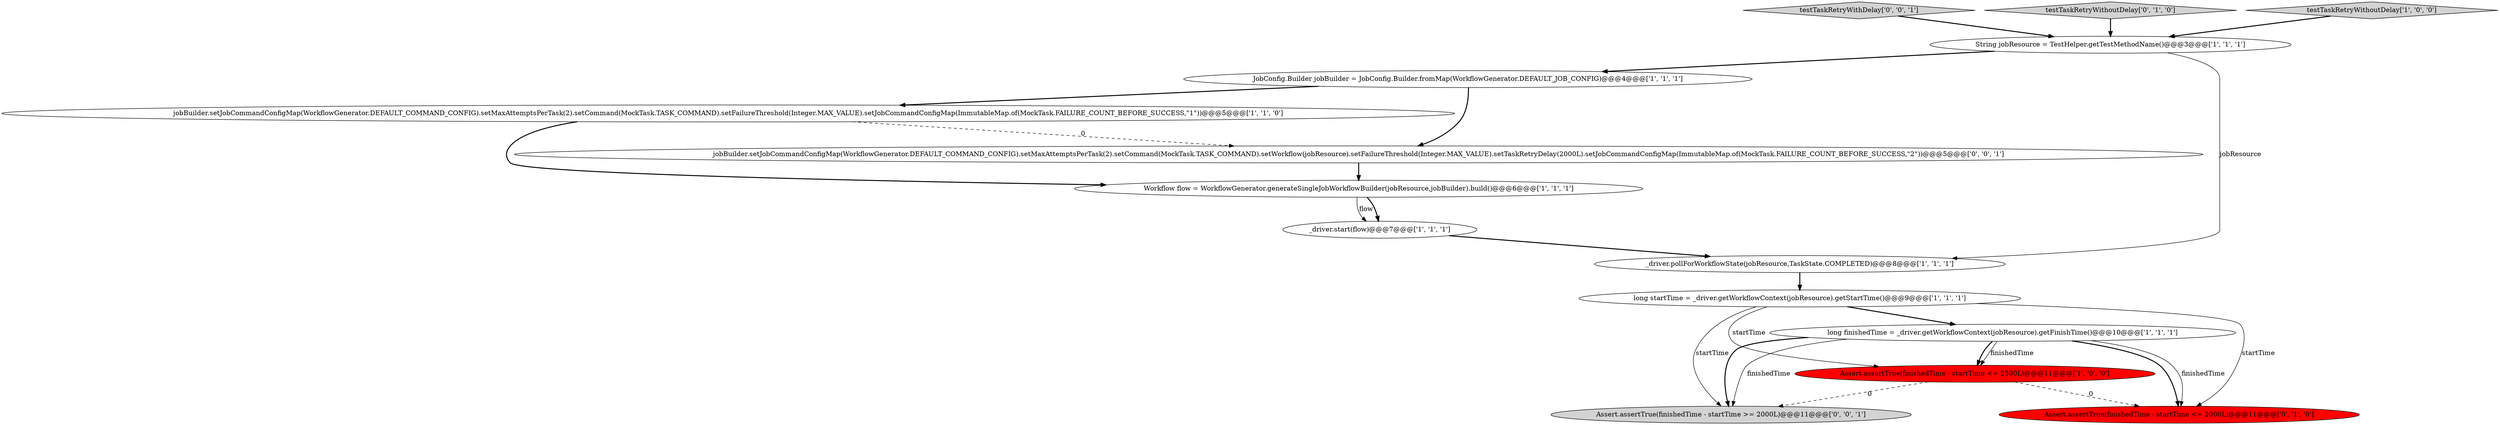 digraph {
0 [style = filled, label = "jobBuilder.setJobCommandConfigMap(WorkflowGenerator.DEFAULT_COMMAND_CONFIG).setMaxAttemptsPerTask(2).setCommand(MockTask.TASK_COMMAND).setFailureThreshold(Integer.MAX_VALUE).setJobCommandConfigMap(ImmutableMap.of(MockTask.FAILURE_COUNT_BEFORE_SUCCESS,\"1\"))@@@5@@@['1', '1', '0']", fillcolor = white, shape = ellipse image = "AAA0AAABBB1BBB"];
7 [style = filled, label = "_driver.start(flow)@@@7@@@['1', '1', '1']", fillcolor = white, shape = ellipse image = "AAA0AAABBB1BBB"];
13 [style = filled, label = "Assert.assertTrue(finishedTime - startTime >= 2000L)@@@11@@@['0', '0', '1']", fillcolor = lightgray, shape = ellipse image = "AAA0AAABBB3BBB"];
9 [style = filled, label = "_driver.pollForWorkflowState(jobResource,TaskState.COMPLETED)@@@8@@@['1', '1', '1']", fillcolor = white, shape = ellipse image = "AAA0AAABBB1BBB"];
12 [style = filled, label = "testTaskRetryWithDelay['0', '0', '1']", fillcolor = lightgray, shape = diamond image = "AAA0AAABBB3BBB"];
3 [style = filled, label = "long startTime = _driver.getWorkflowContext(jobResource).getStartTime()@@@9@@@['1', '1', '1']", fillcolor = white, shape = ellipse image = "AAA0AAABBB1BBB"];
10 [style = filled, label = "testTaskRetryWithoutDelay['0', '1', '0']", fillcolor = lightgray, shape = diamond image = "AAA0AAABBB2BBB"];
11 [style = filled, label = "Assert.assertTrue(finishedTime - startTime <= 2000L)@@@11@@@['0', '1', '0']", fillcolor = red, shape = ellipse image = "AAA1AAABBB2BBB"];
1 [style = filled, label = "long finishedTime = _driver.getWorkflowContext(jobResource).getFinishTime()@@@10@@@['1', '1', '1']", fillcolor = white, shape = ellipse image = "AAA0AAABBB1BBB"];
5 [style = filled, label = "JobConfig.Builder jobBuilder = JobConfig.Builder.fromMap(WorkflowGenerator.DEFAULT_JOB_CONFIG)@@@4@@@['1', '1', '1']", fillcolor = white, shape = ellipse image = "AAA0AAABBB1BBB"];
14 [style = filled, label = "jobBuilder.setJobCommandConfigMap(WorkflowGenerator.DEFAULT_COMMAND_CONFIG).setMaxAttemptsPerTask(2).setCommand(MockTask.TASK_COMMAND).setWorkflow(jobResource).setFailureThreshold(Integer.MAX_VALUE).setTaskRetryDelay(2000L).setJobCommandConfigMap(ImmutableMap.of(MockTask.FAILURE_COUNT_BEFORE_SUCCESS,\"2\"))@@@5@@@['0', '0', '1']", fillcolor = white, shape = ellipse image = "AAA0AAABBB3BBB"];
2 [style = filled, label = "Assert.assertTrue(finishedTime - startTime <= 2500L)@@@11@@@['1', '0', '0']", fillcolor = red, shape = ellipse image = "AAA1AAABBB1BBB"];
4 [style = filled, label = "String jobResource = TestHelper.getTestMethodName()@@@3@@@['1', '1', '1']", fillcolor = white, shape = ellipse image = "AAA0AAABBB1BBB"];
6 [style = filled, label = "Workflow flow = WorkflowGenerator.generateSingleJobWorkflowBuilder(jobResource,jobBuilder).build()@@@6@@@['1', '1', '1']", fillcolor = white, shape = ellipse image = "AAA0AAABBB1BBB"];
8 [style = filled, label = "testTaskRetryWithoutDelay['1', '0', '0']", fillcolor = lightgray, shape = diamond image = "AAA0AAABBB1BBB"];
3->11 [style = solid, label="startTime"];
4->9 [style = solid, label="jobResource"];
3->1 [style = bold, label=""];
0->6 [style = bold, label=""];
3->13 [style = solid, label="startTime"];
6->7 [style = solid, label="flow"];
5->14 [style = bold, label=""];
3->2 [style = solid, label="startTime"];
1->13 [style = bold, label=""];
1->11 [style = bold, label=""];
7->9 [style = bold, label=""];
0->14 [style = dashed, label="0"];
5->0 [style = bold, label=""];
12->4 [style = bold, label=""];
2->13 [style = dashed, label="0"];
1->11 [style = solid, label="finishedTime"];
10->4 [style = bold, label=""];
9->3 [style = bold, label=""];
1->13 [style = solid, label="finishedTime"];
1->2 [style = solid, label="finishedTime"];
2->11 [style = dashed, label="0"];
1->2 [style = bold, label=""];
8->4 [style = bold, label=""];
6->7 [style = bold, label=""];
4->5 [style = bold, label=""];
14->6 [style = bold, label=""];
}
